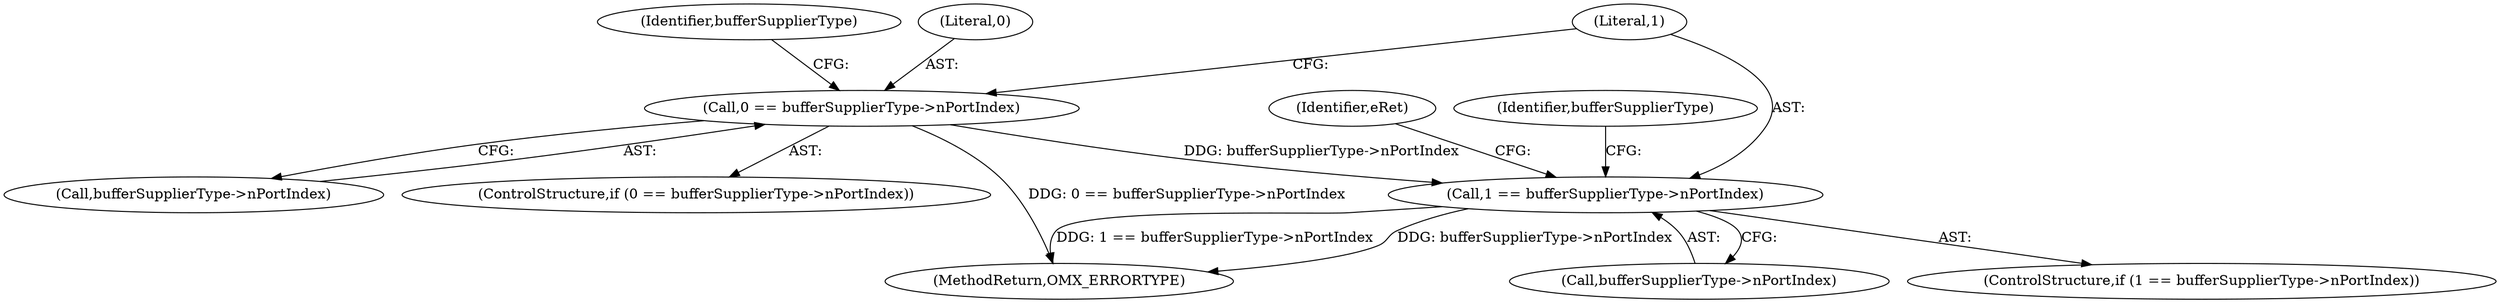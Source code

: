 digraph "0_Android_560ccdb509a7b86186fac0fce1b25bd9a3e6a6e8_0@pointer" {
"1000512" [label="(Call,1 == bufferSupplierType->nPortIndex)"];
"1000500" [label="(Call,0 == bufferSupplierType->nPortIndex)"];
"1000501" [label="(Literal,0)"];
"1000507" [label="(Identifier,bufferSupplierType)"];
"1000511" [label="(ControlStructure,if (1 == bufferSupplierType->nPortIndex))"];
"1000512" [label="(Call,1 == bufferSupplierType->nPortIndex)"];
"1000499" [label="(ControlStructure,if (0 == bufferSupplierType->nPortIndex))"];
"1000502" [label="(Call,bufferSupplierType->nPortIndex)"];
"1000524" [label="(Identifier,eRet)"];
"1000500" [label="(Call,0 == bufferSupplierType->nPortIndex)"];
"1000514" [label="(Call,bufferSupplierType->nPortIndex)"];
"1000672" [label="(MethodReturn,OMX_ERRORTYPE)"];
"1000519" [label="(Identifier,bufferSupplierType)"];
"1000513" [label="(Literal,1)"];
"1000512" -> "1000511"  [label="AST: "];
"1000512" -> "1000514"  [label="CFG: "];
"1000513" -> "1000512"  [label="AST: "];
"1000514" -> "1000512"  [label="AST: "];
"1000519" -> "1000512"  [label="CFG: "];
"1000524" -> "1000512"  [label="CFG: "];
"1000512" -> "1000672"  [label="DDG: bufferSupplierType->nPortIndex"];
"1000512" -> "1000672"  [label="DDG: 1 == bufferSupplierType->nPortIndex"];
"1000500" -> "1000512"  [label="DDG: bufferSupplierType->nPortIndex"];
"1000500" -> "1000499"  [label="AST: "];
"1000500" -> "1000502"  [label="CFG: "];
"1000501" -> "1000500"  [label="AST: "];
"1000502" -> "1000500"  [label="AST: "];
"1000507" -> "1000500"  [label="CFG: "];
"1000513" -> "1000500"  [label="CFG: "];
"1000500" -> "1000672"  [label="DDG: 0 == bufferSupplierType->nPortIndex"];
}
